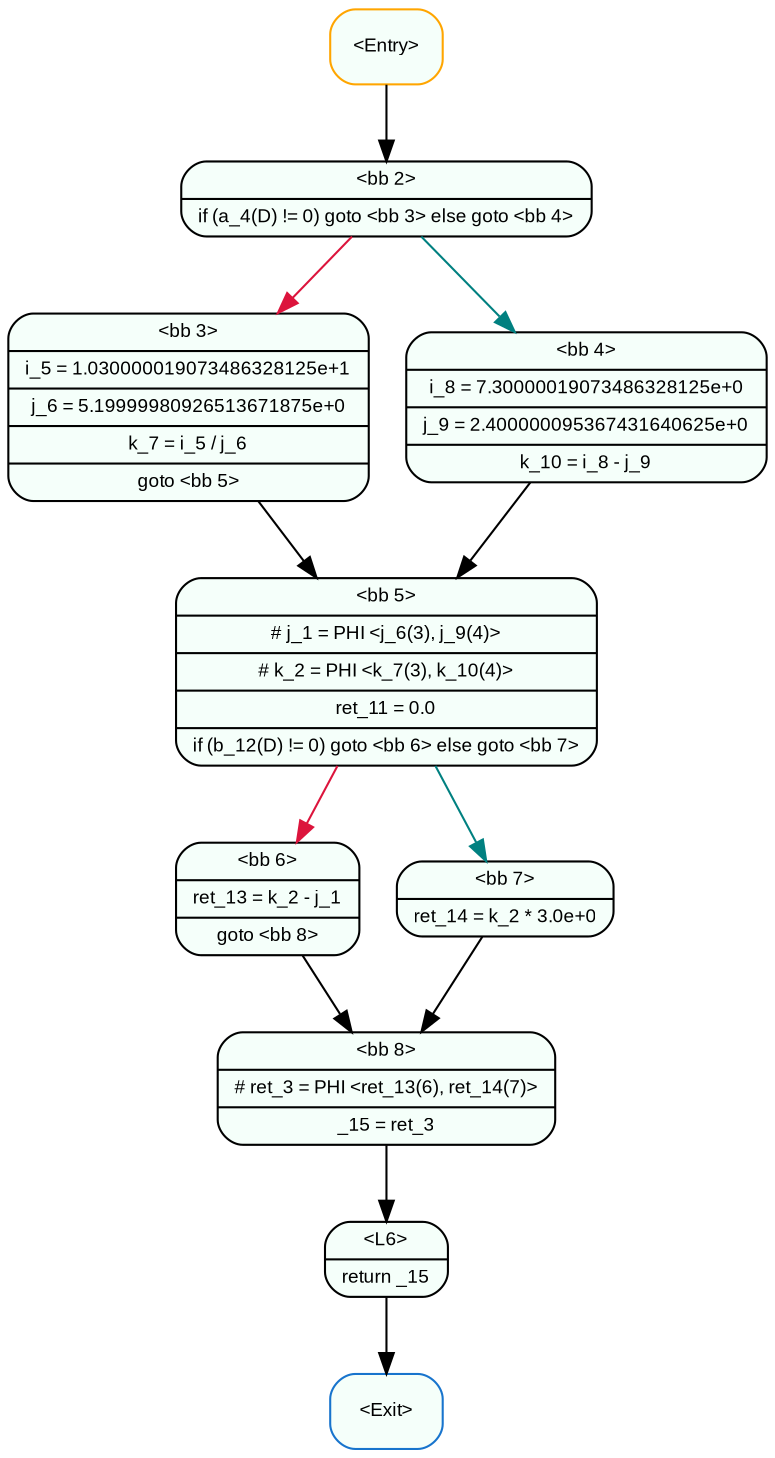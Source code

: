 digraph t8_foo_CFG { 
	center=true
	labelloc=top
	fontname=Arial
	fontsize=12
	edge[fontname=Arial, fontsize=10]
	node[fontname=Arial, fontsize=9]

		Node_0 -> Node_1 [color=black]
		Node_1 -> Node_2 [color=crimson]
		Node_2 -> Node_3 [color=black]
		Node_3 -> Node_4 [color=crimson]
		Node_4 -> Node_5 [color=black]
		Node_5 -> Node_6 [color=black]
		Node_6 -> Node_7 [color=black]
		Node_3 -> Node_8 [color=teal]
		Node_8 -> Node_5 [color=black]
		Node_1 -> Node_9 [color=teal]
		Node_9 -> Node_3 [color=black]

	Node_1 [fillcolor=mintcream, color=black, shape=Mrecord, style=filled, label="{ \<bb 2\>|if (a_4(D) != 0) goto \<bb 3\> else goto \<bb 4\> }"]
	Node_2 [fillcolor=mintcream, color=black, shape=Mrecord, style=filled, label="{ \<bb 3\>|i_5 = 1.030000019073486328125e+1|j_6 = 5.19999980926513671875e+0|k_7 = i_5 / j_6|goto \<bb 5\> }"]
	Node_3 [fillcolor=mintcream, color=black, shape=Mrecord, style=filled, label="{ \<bb 5\>|# j_1 = PHI \<j_6(3), j_9(4)\>|# k_2 = PHI \<k_7(3), k_10(4)\>|ret_11 = 0.0|if (b_12(D) != 0) goto \<bb 6\> else goto \<bb 7\> }"]
	Node_6 [fillcolor=mintcream, color=black, shape=Mrecord, style=filled, label="{ \<L6\>|return _15 }"]
	Node_9 [fillcolor=mintcream, color=black, shape=Mrecord, style=filled, label="{ \<bb 4\>|i_8 = 7.30000019073486328125e+0|j_9 = 2.400000095367431640625e+0|k_10 = i_8 - j_9 }"]
	Node_0 [fillcolor=mintcream, color=orange, shape=Mrecord, style=filled, label="{ \<Entry\> }"]
	Node_7 [fillcolor=mintcream, color=dodgerblue3, shape=Mrecord, style=filled, label="{ \<Exit\> }"]
	Node_5 [fillcolor=mintcream, color=black, shape=Mrecord, style=filled, label="{ \<bb 8\>|# ret_3 = PHI \<ret_13(6), ret_14(7)\>|_15 = ret_3 }"]
	Node_4 [fillcolor=mintcream, color=black, shape=Mrecord, style=filled, label="{ \<bb 6\>|ret_13 = k_2 - j_1|goto \<bb 8\> }"]
	Node_8 [fillcolor=mintcream, color=black, shape=Mrecord, style=filled, label="{ \<bb 7\>|ret_14 = k_2 * 3.0e+0 }"]
}
